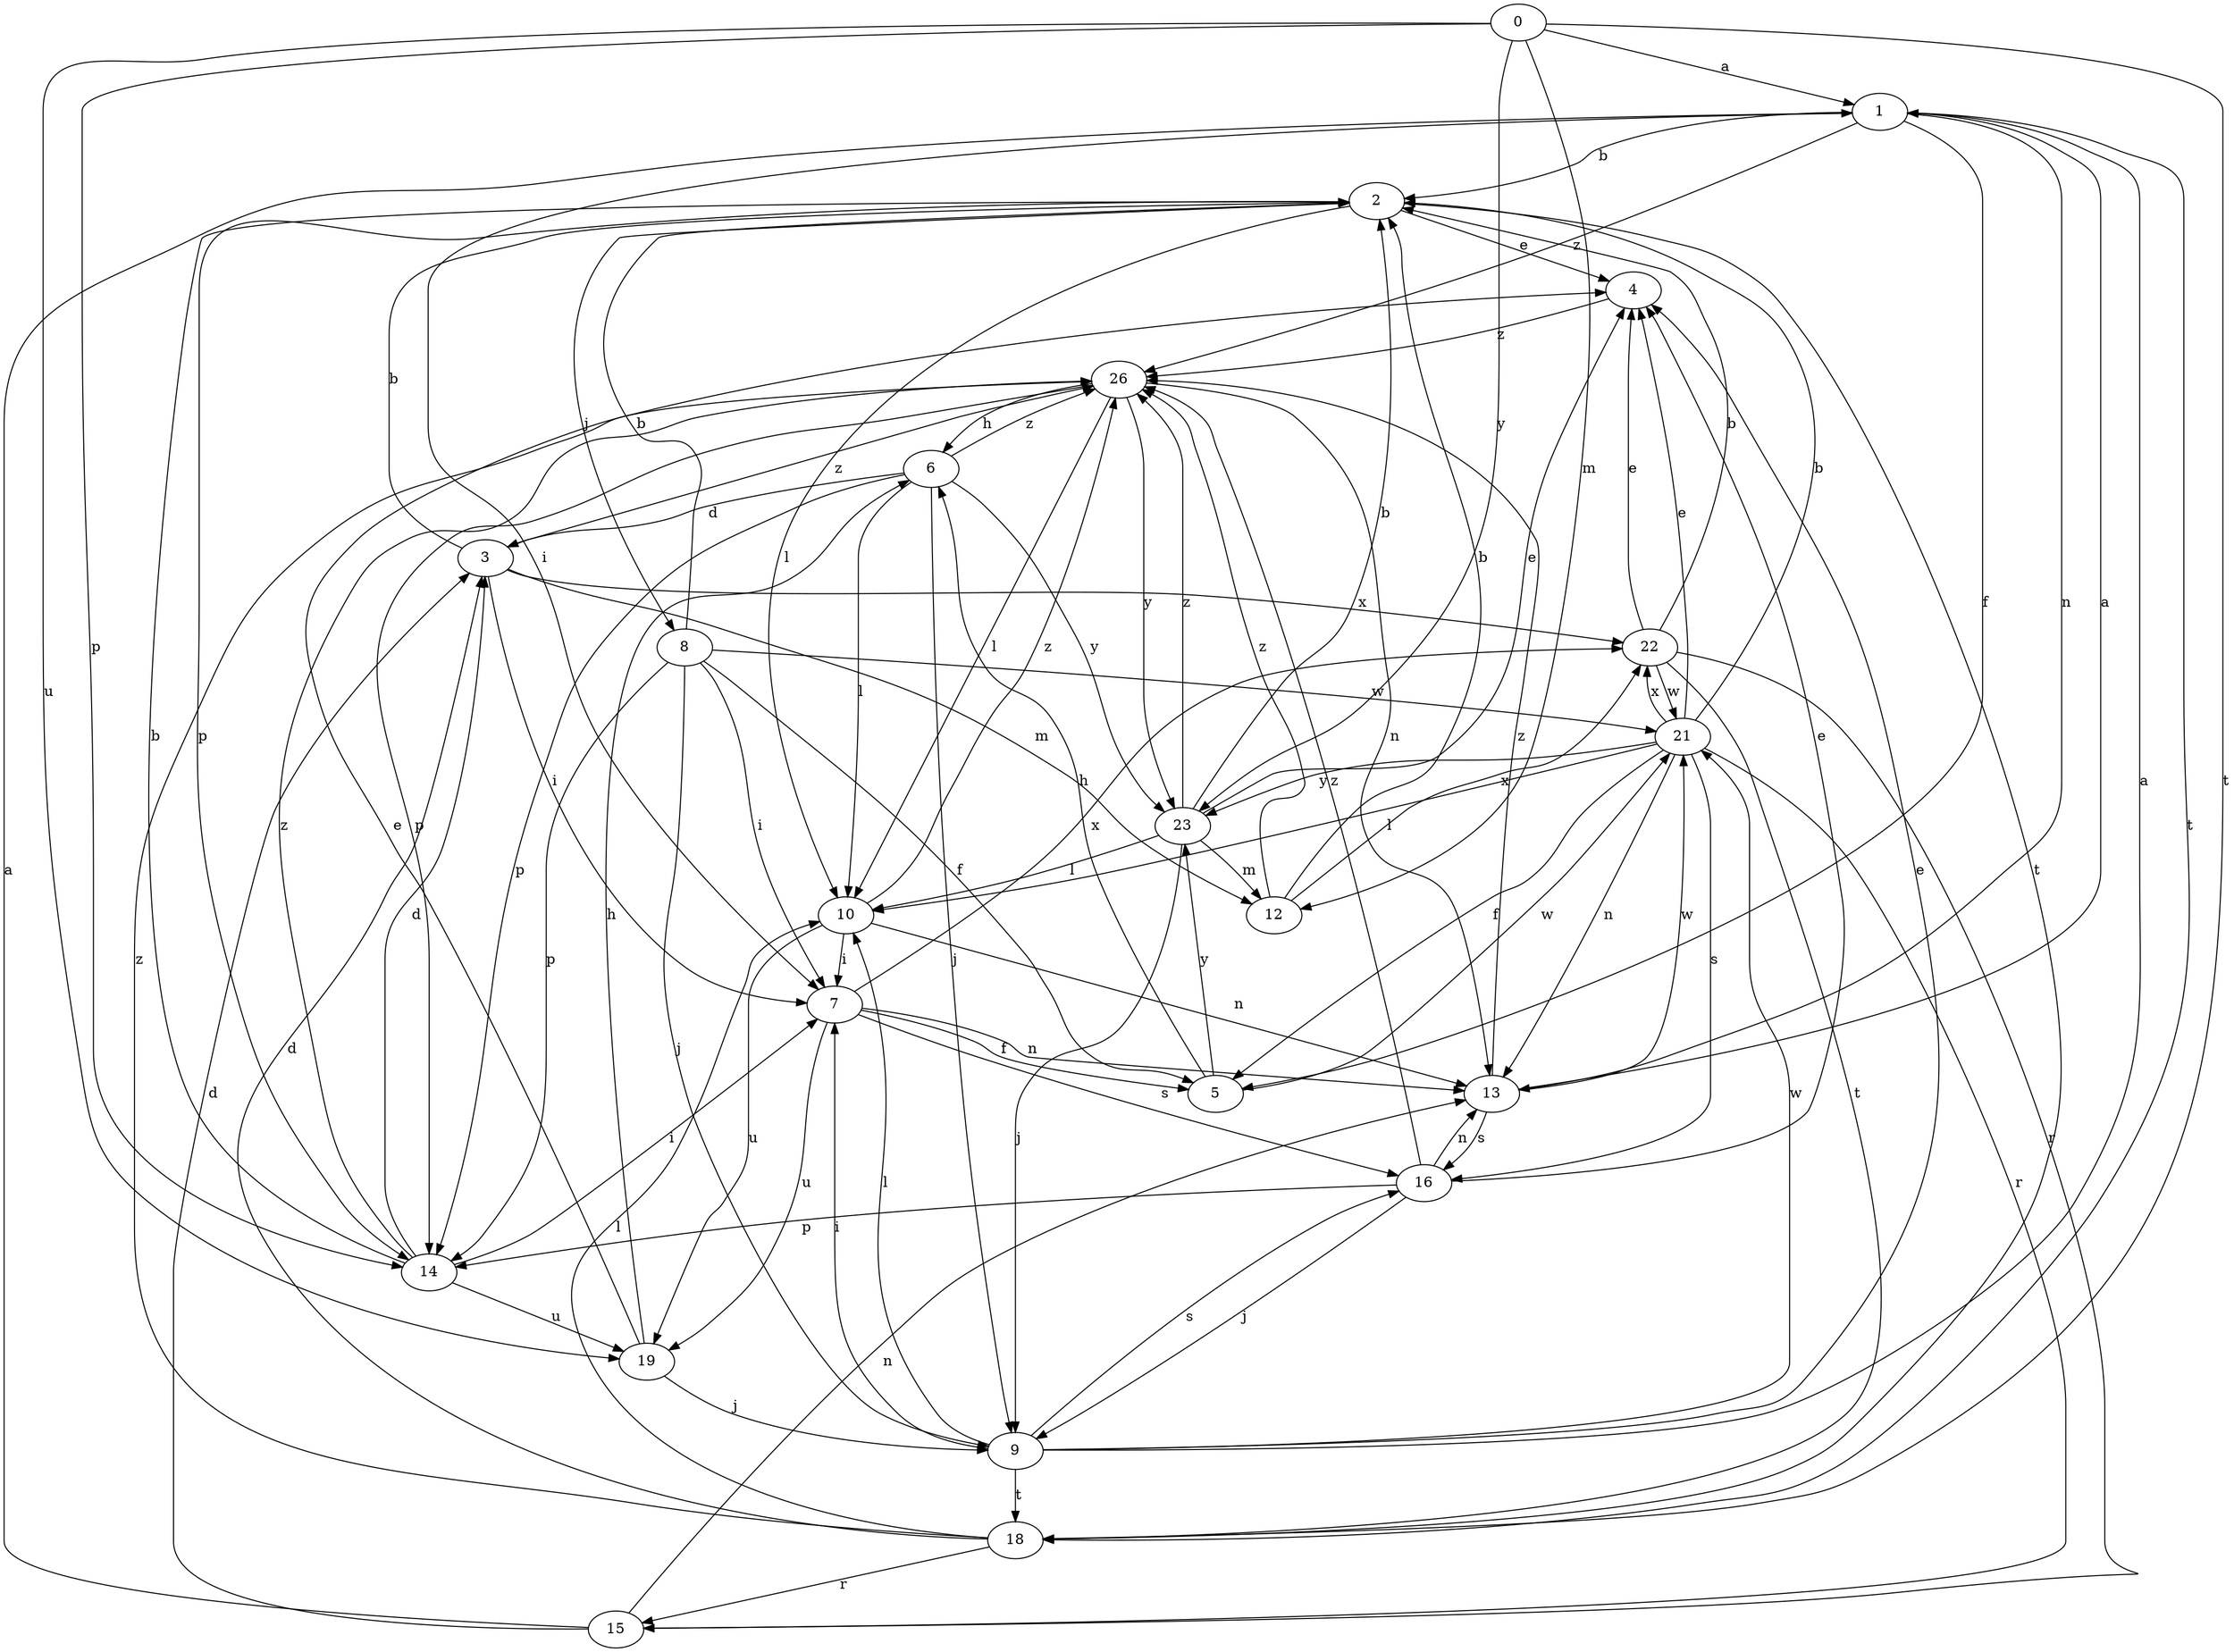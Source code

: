 strict digraph  {
1;
2;
0;
3;
4;
5;
6;
7;
8;
9;
10;
12;
13;
14;
15;
16;
18;
19;
21;
22;
23;
26;
1 -> 2  [label=b];
1 -> 5  [label=f];
1 -> 7  [label=i];
1 -> 13  [label=n];
1 -> 18  [label=t];
1 -> 26  [label=z];
2 -> 4  [label=e];
2 -> 8  [label=j];
2 -> 10  [label=l];
2 -> 14  [label=p];
2 -> 18  [label=t];
0 -> 1  [label=a];
0 -> 12  [label=m];
0 -> 14  [label=p];
0 -> 18  [label=t];
0 -> 19  [label=u];
0 -> 23  [label=y];
3 -> 2  [label=b];
3 -> 7  [label=i];
3 -> 12  [label=m];
3 -> 22  [label=x];
3 -> 26  [label=z];
4 -> 26  [label=z];
5 -> 6  [label=h];
5 -> 21  [label=w];
5 -> 23  [label=y];
6 -> 3  [label=d];
6 -> 9  [label=j];
6 -> 10  [label=l];
6 -> 14  [label=p];
6 -> 23  [label=y];
6 -> 26  [label=z];
7 -> 5  [label=f];
7 -> 13  [label=n];
7 -> 16  [label=s];
7 -> 19  [label=u];
7 -> 22  [label=x];
8 -> 2  [label=b];
8 -> 5  [label=f];
8 -> 7  [label=i];
8 -> 9  [label=j];
8 -> 14  [label=p];
8 -> 21  [label=w];
9 -> 1  [label=a];
9 -> 4  [label=e];
9 -> 7  [label=i];
9 -> 10  [label=l];
9 -> 16  [label=s];
9 -> 18  [label=t];
9 -> 21  [label=w];
10 -> 7  [label=i];
10 -> 13  [label=n];
10 -> 19  [label=u];
10 -> 26  [label=z];
12 -> 2  [label=b];
12 -> 22  [label=x];
12 -> 26  [label=z];
13 -> 1  [label=a];
13 -> 16  [label=s];
13 -> 21  [label=w];
13 -> 26  [label=z];
14 -> 2  [label=b];
14 -> 3  [label=d];
14 -> 7  [label=i];
14 -> 19  [label=u];
14 -> 26  [label=z];
15 -> 1  [label=a];
15 -> 3  [label=d];
15 -> 13  [label=n];
16 -> 4  [label=e];
16 -> 9  [label=j];
16 -> 13  [label=n];
16 -> 14  [label=p];
16 -> 26  [label=z];
18 -> 3  [label=d];
18 -> 10  [label=l];
18 -> 15  [label=r];
18 -> 26  [label=z];
19 -> 4  [label=e];
19 -> 6  [label=h];
19 -> 9  [label=j];
21 -> 2  [label=b];
21 -> 4  [label=e];
21 -> 5  [label=f];
21 -> 10  [label=l];
21 -> 13  [label=n];
21 -> 15  [label=r];
21 -> 16  [label=s];
21 -> 22  [label=x];
21 -> 23  [label=y];
22 -> 2  [label=b];
22 -> 4  [label=e];
22 -> 15  [label=r];
22 -> 18  [label=t];
22 -> 21  [label=w];
23 -> 2  [label=b];
23 -> 4  [label=e];
23 -> 9  [label=j];
23 -> 10  [label=l];
23 -> 12  [label=m];
23 -> 26  [label=z];
26 -> 6  [label=h];
26 -> 10  [label=l];
26 -> 13  [label=n];
26 -> 14  [label=p];
26 -> 23  [label=y];
}
